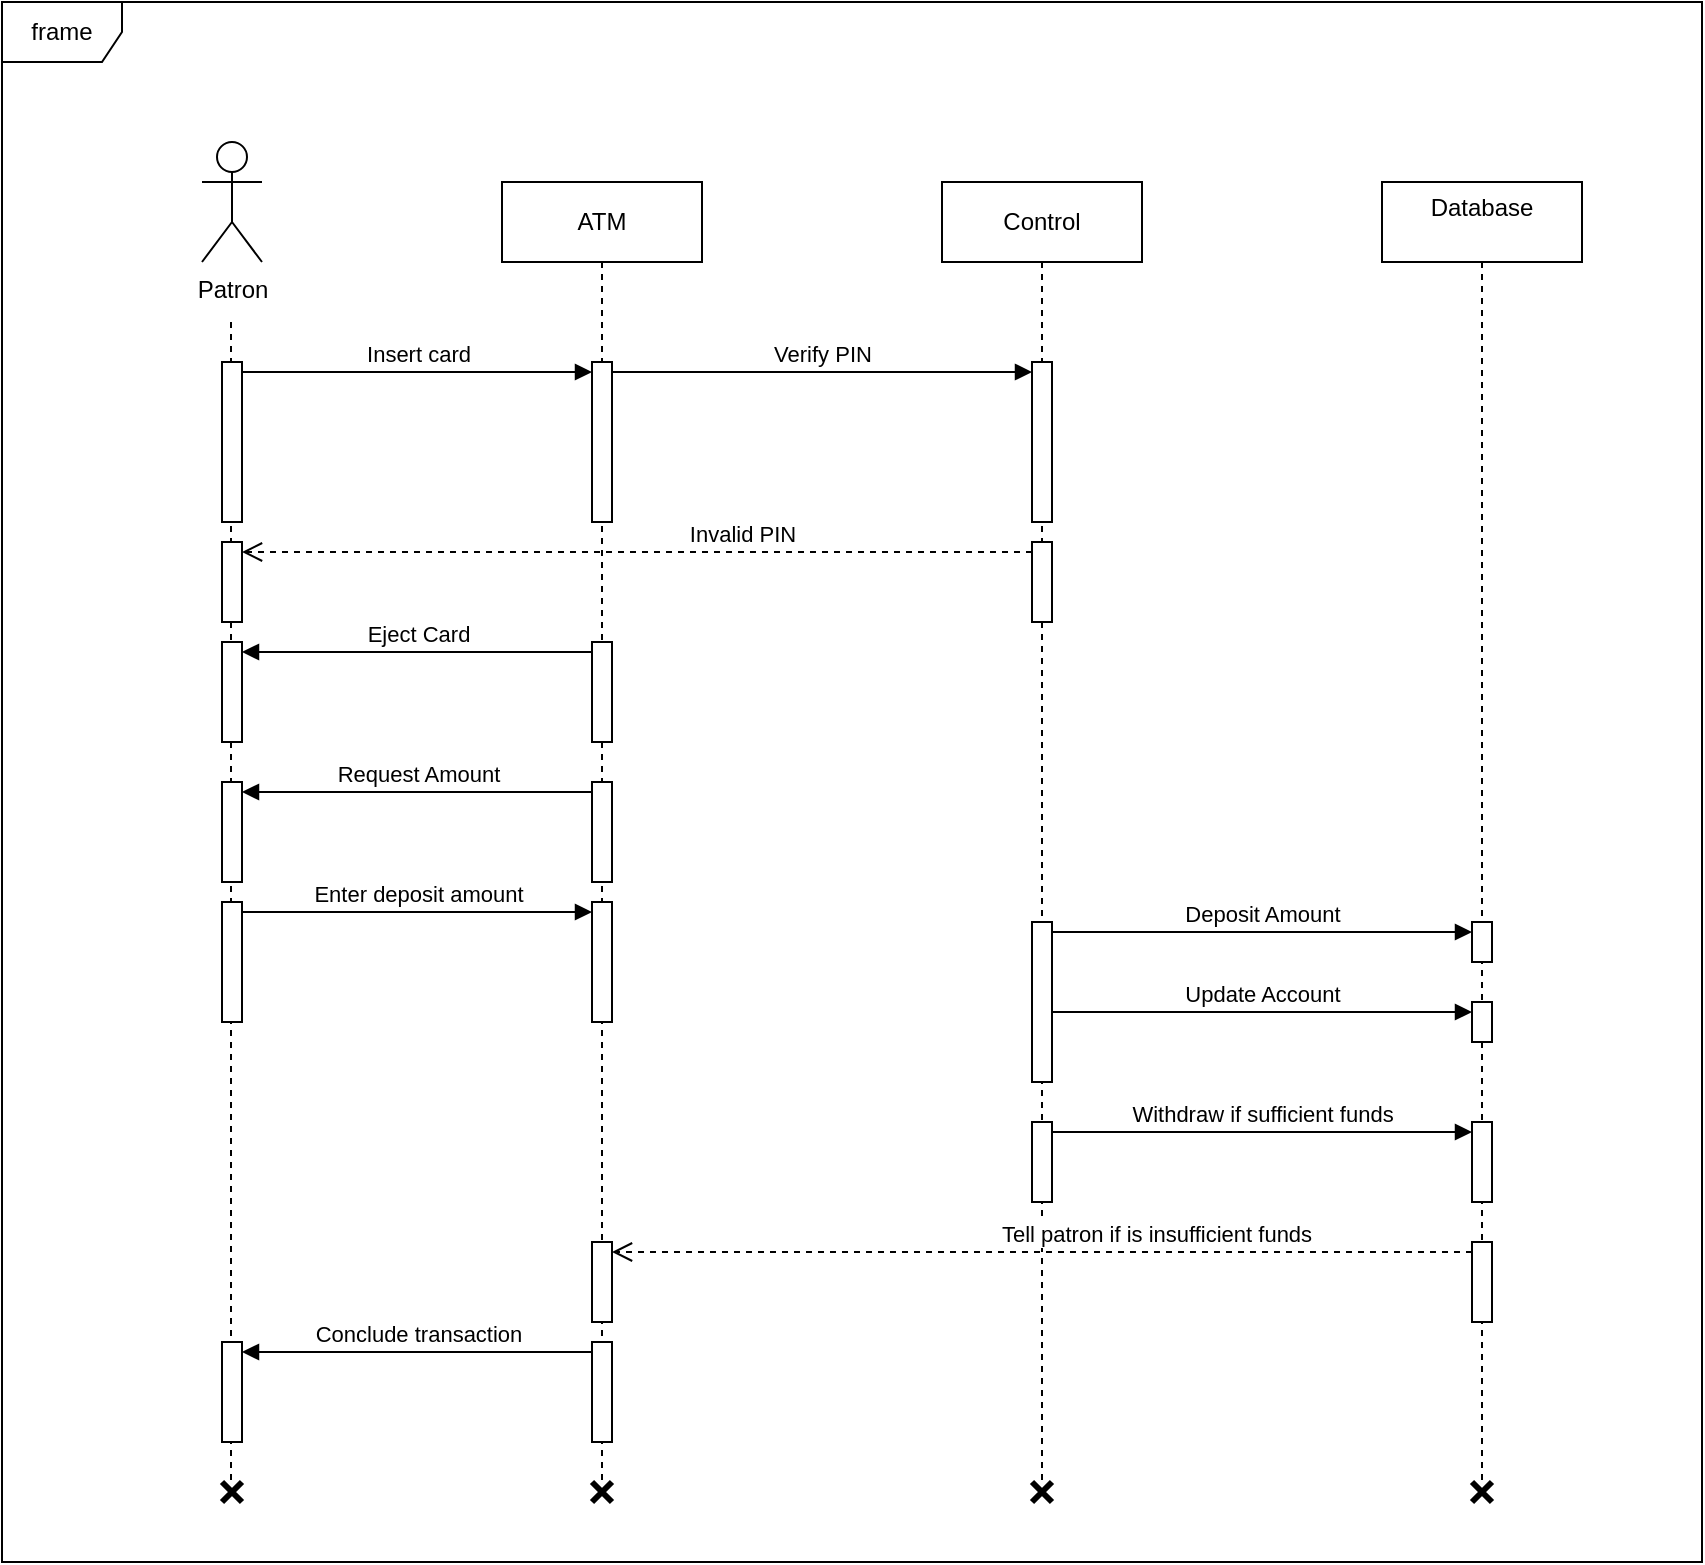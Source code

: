 <mxfile version="23.1.1" type="github">
  <diagram name="Page-1" id="Gedo5JK9T8Tviz1ioOq9">
    <mxGraphModel dx="1195" dy="627" grid="1" gridSize="10" guides="1" tooltips="1" connect="1" arrows="1" fold="1" page="1" pageScale="1" pageWidth="850" pageHeight="1100" background="#FFFFFF" math="0" shadow="0">
      <root>
        <mxCell id="0" />
        <mxCell id="1" parent="0" />
        <mxCell id="LvzJvShQ3kX81v04DlLj-7" style="edgeStyle=orthogonalEdgeStyle;rounded=0;orthogonalLoop=1;jettySize=auto;html=1;dashed=1;endArrow=none;endFill=0;" edge="1" parent="1">
          <mxGeometry relative="1" as="geometry">
            <mxPoint x="114.5" y="740" as="targetPoint" />
            <mxPoint x="114.5" y="160" as="sourcePoint" />
          </mxGeometry>
        </mxCell>
        <mxCell id="LvzJvShQ3kX81v04DlLj-1" value="Patron" style="shape=umlActor;verticalLabelPosition=bottom;verticalAlign=top;html=1;" vertex="1" parent="1">
          <mxGeometry x="100" y="70" width="30" height="60" as="geometry" />
        </mxCell>
        <mxCell id="LvzJvShQ3kX81v04DlLj-9" value="ATM" style="shape=umlLifeline;perimeter=lifelinePerimeter;whiteSpace=wrap;html=1;container=1;dropTarget=0;collapsible=0;recursiveResize=0;outlineConnect=0;portConstraint=eastwest;newEdgeStyle={&quot;curved&quot;:0,&quot;rounded&quot;:0};" vertex="1" parent="1">
          <mxGeometry x="250" y="90" width="100" height="650" as="geometry" />
        </mxCell>
        <mxCell id="LvzJvShQ3kX81v04DlLj-21" value="" style="html=1;points=[[0,0,0,0,5],[0,1,0,0,-5],[1,0,0,0,5],[1,1,0,0,-5]];perimeter=orthogonalPerimeter;outlineConnect=0;targetShapes=umlLifeline;portConstraint=eastwest;newEdgeStyle={&quot;curved&quot;:0,&quot;rounded&quot;:0};" vertex="1" parent="LvzJvShQ3kX81v04DlLj-9">
          <mxGeometry x="45" y="230" width="10" height="50" as="geometry" />
        </mxCell>
        <mxCell id="LvzJvShQ3kX81v04DlLj-10" value="Control" style="shape=umlLifeline;perimeter=lifelinePerimeter;whiteSpace=wrap;html=1;container=1;dropTarget=0;collapsible=0;recursiveResize=0;outlineConnect=0;portConstraint=eastwest;newEdgeStyle={&quot;curved&quot;:0,&quot;rounded&quot;:0};" vertex="1" parent="1">
          <mxGeometry x="470" y="90" width="100" height="650" as="geometry" />
        </mxCell>
        <mxCell id="LvzJvShQ3kX81v04DlLj-11" value="&lt;div&gt;Database&lt;/div&gt;&lt;div&gt;&lt;br&gt;&lt;/div&gt;" style="shape=umlLifeline;perimeter=lifelinePerimeter;whiteSpace=wrap;html=1;container=1;dropTarget=0;collapsible=0;recursiveResize=0;outlineConnect=0;portConstraint=eastwest;newEdgeStyle={&quot;curved&quot;:0,&quot;rounded&quot;:0};" vertex="1" parent="1">
          <mxGeometry x="690" y="90" width="100" height="650" as="geometry" />
        </mxCell>
        <mxCell id="LvzJvShQ3kX81v04DlLj-12" value="" style="html=1;points=[[0,0,0,0,5],[0,1,0,0,-5],[1,0,0,0,5],[1,1,0,0,-5]];perimeter=orthogonalPerimeter;outlineConnect=0;targetShapes=umlLifeline;portConstraint=eastwest;newEdgeStyle={&quot;curved&quot;:0,&quot;rounded&quot;:0};" vertex="1" parent="1">
          <mxGeometry x="110" y="180" width="10" height="80" as="geometry" />
        </mxCell>
        <mxCell id="LvzJvShQ3kX81v04DlLj-13" value="frame" style="shape=umlFrame;whiteSpace=wrap;html=1;pointerEvents=0;" vertex="1" parent="1">
          <mxGeometry width="850" height="780" as="geometry" />
        </mxCell>
        <mxCell id="LvzJvShQ3kX81v04DlLj-14" value="" style="html=1;points=[[0,0,0,0,5],[0,1,0,0,-5],[1,0,0,0,5],[1,1,0,0,-5]];perimeter=orthogonalPerimeter;outlineConnect=0;targetShapes=umlLifeline;portConstraint=eastwest;newEdgeStyle={&quot;curved&quot;:0,&quot;rounded&quot;:0};" vertex="1" parent="1">
          <mxGeometry x="295" y="180" width="10" height="80" as="geometry" />
        </mxCell>
        <mxCell id="LvzJvShQ3kX81v04DlLj-15" value="Insert card" style="html=1;verticalAlign=bottom;endArrow=block;curved=0;rounded=0;entryX=0;entryY=0;entryDx=0;entryDy=5;entryPerimeter=0;" edge="1" parent="1" source="LvzJvShQ3kX81v04DlLj-12" target="LvzJvShQ3kX81v04DlLj-14">
          <mxGeometry width="80" relative="1" as="geometry">
            <mxPoint x="120" y="190" as="sourcePoint" />
            <mxPoint x="200" y="190" as="targetPoint" />
          </mxGeometry>
        </mxCell>
        <mxCell id="LvzJvShQ3kX81v04DlLj-16" value="" style="html=1;points=[[0,0,0,0,5],[0,1,0,0,-5],[1,0,0,0,5],[1,1,0,0,-5]];perimeter=orthogonalPerimeter;outlineConnect=0;targetShapes=umlLifeline;portConstraint=eastwest;newEdgeStyle={&quot;curved&quot;:0,&quot;rounded&quot;:0};" vertex="1" parent="1">
          <mxGeometry x="515" y="180" width="10" height="80" as="geometry" />
        </mxCell>
        <mxCell id="LvzJvShQ3kX81v04DlLj-17" value="Verify PIN" style="html=1;verticalAlign=bottom;endArrow=block;curved=0;rounded=0;entryX=0;entryY=0;entryDx=0;entryDy=5;entryPerimeter=0;exitX=1;exitY=0;exitDx=0;exitDy=5;exitPerimeter=0;" edge="1" parent="1" source="LvzJvShQ3kX81v04DlLj-14" target="LvzJvShQ3kX81v04DlLj-16">
          <mxGeometry width="80" relative="1" as="geometry">
            <mxPoint x="320" y="190" as="sourcePoint" />
            <mxPoint x="495" y="190" as="targetPoint" />
          </mxGeometry>
        </mxCell>
        <mxCell id="LvzJvShQ3kX81v04DlLj-18" value="" style="html=1;points=[[0,0,0,0,5],[0,1,0,0,-5],[1,0,0,0,5],[1,1,0,0,-5]];perimeter=orthogonalPerimeter;outlineConnect=0;targetShapes=umlLifeline;portConstraint=eastwest;newEdgeStyle={&quot;curved&quot;:0,&quot;rounded&quot;:0};" vertex="1" parent="1">
          <mxGeometry x="515" y="270" width="10" height="40" as="geometry" />
        </mxCell>
        <mxCell id="LvzJvShQ3kX81v04DlLj-19" value="" style="html=1;points=[[0,0,0,0,5],[0,1,0,0,-5],[1,0,0,0,5],[1,1,0,0,-5]];perimeter=orthogonalPerimeter;outlineConnect=0;targetShapes=umlLifeline;portConstraint=eastwest;newEdgeStyle={&quot;curved&quot;:0,&quot;rounded&quot;:0};" vertex="1" parent="1">
          <mxGeometry x="110" y="270" width="10" height="40" as="geometry" />
        </mxCell>
        <mxCell id="LvzJvShQ3kX81v04DlLj-20" value="Invalid PIN" style="html=1;verticalAlign=bottom;endArrow=open;dashed=1;endSize=8;curved=0;rounded=0;exitX=0;exitY=0;exitDx=0;exitDy=5;exitPerimeter=0;entryX=1;entryY=0;entryDx=0;entryDy=5;entryPerimeter=0;" edge="1" parent="1" source="LvzJvShQ3kX81v04DlLj-18" target="LvzJvShQ3kX81v04DlLj-19">
          <mxGeometry x="-0.266" relative="1" as="geometry">
            <mxPoint x="480" y="280" as="sourcePoint" />
            <mxPoint x="400" y="280" as="targetPoint" />
            <mxPoint as="offset" />
          </mxGeometry>
        </mxCell>
        <mxCell id="LvzJvShQ3kX81v04DlLj-22" value="" style="html=1;points=[[0,0,0,0,5],[0,1,0,0,-5],[1,0,0,0,5],[1,1,0,0,-5]];perimeter=orthogonalPerimeter;outlineConnect=0;targetShapes=umlLifeline;portConstraint=eastwest;newEdgeStyle={&quot;curved&quot;:0,&quot;rounded&quot;:0};" vertex="1" parent="1">
          <mxGeometry x="110" y="320" width="10" height="50" as="geometry" />
        </mxCell>
        <mxCell id="LvzJvShQ3kX81v04DlLj-24" value="Eject Card" style="html=1;verticalAlign=bottom;endArrow=block;curved=0;rounded=0;exitX=0;exitY=0;exitDx=0;exitDy=5;exitPerimeter=0;entryX=1;entryY=0;entryDx=0;entryDy=5;entryPerimeter=0;" edge="1" parent="1" source="LvzJvShQ3kX81v04DlLj-21" target="LvzJvShQ3kX81v04DlLj-22">
          <mxGeometry width="80" relative="1" as="geometry">
            <mxPoint x="170" y="344.5" as="sourcePoint" />
            <mxPoint x="250" y="344.5" as="targetPoint" />
          </mxGeometry>
        </mxCell>
        <mxCell id="LvzJvShQ3kX81v04DlLj-25" value="" style="html=1;points=[[0,0,0,0,5],[0,1,0,0,-5],[1,0,0,0,5],[1,1,0,0,-5]];perimeter=orthogonalPerimeter;outlineConnect=0;targetShapes=umlLifeline;portConstraint=eastwest;newEdgeStyle={&quot;curved&quot;:0,&quot;rounded&quot;:0};" vertex="1" parent="1">
          <mxGeometry x="295" y="390" width="10" height="50" as="geometry" />
        </mxCell>
        <mxCell id="LvzJvShQ3kX81v04DlLj-26" value="" style="html=1;points=[[0,0,0,0,5],[0,1,0,0,-5],[1,0,0,0,5],[1,1,0,0,-5]];perimeter=orthogonalPerimeter;outlineConnect=0;targetShapes=umlLifeline;portConstraint=eastwest;newEdgeStyle={&quot;curved&quot;:0,&quot;rounded&quot;:0};" vertex="1" parent="1">
          <mxGeometry x="110" y="390" width="10" height="50" as="geometry" />
        </mxCell>
        <mxCell id="LvzJvShQ3kX81v04DlLj-27" value="Request Amount" style="html=1;verticalAlign=bottom;endArrow=block;curved=0;rounded=0;exitX=0;exitY=0;exitDx=0;exitDy=5;exitPerimeter=0;entryX=1;entryY=0;entryDx=0;entryDy=5;entryPerimeter=0;" edge="1" parent="1" source="LvzJvShQ3kX81v04DlLj-25" target="LvzJvShQ3kX81v04DlLj-26">
          <mxGeometry width="80" relative="1" as="geometry">
            <mxPoint x="170" y="414.5" as="sourcePoint" />
            <mxPoint x="250" y="414.5" as="targetPoint" />
          </mxGeometry>
        </mxCell>
        <mxCell id="LvzJvShQ3kX81v04DlLj-28" value="" style="html=1;points=[[0,0,0,0,5],[0,1,0,0,-5],[1,0,0,0,5],[1,1,0,0,-5]];perimeter=orthogonalPerimeter;outlineConnect=0;targetShapes=umlLifeline;portConstraint=eastwest;newEdgeStyle={&quot;curved&quot;:0,&quot;rounded&quot;:0};" vertex="1" parent="1">
          <mxGeometry x="110" y="450" width="10" height="60" as="geometry" />
        </mxCell>
        <mxCell id="LvzJvShQ3kX81v04DlLj-29" value="" style="html=1;points=[[0,0,0,0,5],[0,1,0,0,-5],[1,0,0,0,5],[1,1,0,0,-5]];perimeter=orthogonalPerimeter;outlineConnect=0;targetShapes=umlLifeline;portConstraint=eastwest;newEdgeStyle={&quot;curved&quot;:0,&quot;rounded&quot;:0};" vertex="1" parent="1">
          <mxGeometry x="295" y="450" width="10" height="60" as="geometry" />
        </mxCell>
        <mxCell id="LvzJvShQ3kX81v04DlLj-30" value="Enter deposit amount" style="html=1;verticalAlign=bottom;endArrow=block;curved=0;rounded=0;entryX=0;entryY=0;entryDx=0;entryDy=5;entryPerimeter=0;" edge="1" parent="1" source="LvzJvShQ3kX81v04DlLj-28" target="LvzJvShQ3kX81v04DlLj-29">
          <mxGeometry width="80" relative="1" as="geometry">
            <mxPoint x="120" y="460" as="sourcePoint" />
            <mxPoint x="200" y="460" as="targetPoint" />
          </mxGeometry>
        </mxCell>
        <mxCell id="LvzJvShQ3kX81v04DlLj-31" value="" style="html=1;points=[[0,0,0,0,5],[0,1,0,0,-5],[1,0,0,0,5],[1,1,0,0,-5]];perimeter=orthogonalPerimeter;outlineConnect=0;targetShapes=umlLifeline;portConstraint=eastwest;newEdgeStyle={&quot;curved&quot;:0,&quot;rounded&quot;:0};" vertex="1" parent="1">
          <mxGeometry x="515" y="460" width="10" height="80" as="geometry" />
        </mxCell>
        <mxCell id="LvzJvShQ3kX81v04DlLj-32" value="" style="html=1;points=[[0,0,0,0,5],[0,1,0,0,-5],[1,0,0,0,5],[1,1,0,0,-5]];perimeter=orthogonalPerimeter;outlineConnect=0;targetShapes=umlLifeline;portConstraint=eastwest;newEdgeStyle={&quot;curved&quot;:0,&quot;rounded&quot;:0};" vertex="1" parent="1">
          <mxGeometry x="735" y="460" width="10" height="20" as="geometry" />
        </mxCell>
        <mxCell id="LvzJvShQ3kX81v04DlLj-33" value="Deposit Amount" style="html=1;verticalAlign=bottom;endArrow=block;curved=0;rounded=0;entryX=0;entryY=0;entryDx=0;entryDy=5;entryPerimeter=0;exitX=1;exitY=0;exitDx=0;exitDy=5;exitPerimeter=0;" edge="1" parent="1" source="LvzJvShQ3kX81v04DlLj-31" target="LvzJvShQ3kX81v04DlLj-32">
          <mxGeometry width="80" relative="1" as="geometry">
            <mxPoint x="540" y="470" as="sourcePoint" />
            <mxPoint x="715" y="470" as="targetPoint" />
          </mxGeometry>
        </mxCell>
        <mxCell id="LvzJvShQ3kX81v04DlLj-34" value="" style="html=1;points=[[0,0,0,0,5],[0,1,0,0,-5],[1,0,0,0,5],[1,1,0,0,-5]];perimeter=orthogonalPerimeter;outlineConnect=0;targetShapes=umlLifeline;portConstraint=eastwest;newEdgeStyle={&quot;curved&quot;:0,&quot;rounded&quot;:0};" vertex="1" parent="1">
          <mxGeometry x="735" y="500" width="10" height="20" as="geometry" />
        </mxCell>
        <mxCell id="LvzJvShQ3kX81v04DlLj-35" value="Update Account" style="html=1;verticalAlign=bottom;endArrow=block;curved=0;rounded=0;entryX=0;entryY=0;entryDx=0;entryDy=5;entryPerimeter=0;exitX=1;exitY=0;exitDx=0;exitDy=5;exitPerimeter=0;" edge="1" parent="1" target="LvzJvShQ3kX81v04DlLj-34">
          <mxGeometry width="80" relative="1" as="geometry">
            <mxPoint x="525" y="505" as="sourcePoint" />
            <mxPoint x="715" y="510" as="targetPoint" />
          </mxGeometry>
        </mxCell>
        <mxCell id="LvzJvShQ3kX81v04DlLj-36" value="" style="html=1;points=[[0,0,0,0,5],[0,1,0,0,-5],[1,0,0,0,5],[1,1,0,0,-5]];perimeter=orthogonalPerimeter;outlineConnect=0;targetShapes=umlLifeline;portConstraint=eastwest;newEdgeStyle={&quot;curved&quot;:0,&quot;rounded&quot;:0};" vertex="1" parent="1">
          <mxGeometry x="515" y="560" width="10" height="40" as="geometry" />
        </mxCell>
        <mxCell id="LvzJvShQ3kX81v04DlLj-37" value="" style="html=1;points=[[0,0,0,0,5],[0,1,0,0,-5],[1,0,0,0,5],[1,1,0,0,-5]];perimeter=orthogonalPerimeter;outlineConnect=0;targetShapes=umlLifeline;portConstraint=eastwest;newEdgeStyle={&quot;curved&quot;:0,&quot;rounded&quot;:0};" vertex="1" parent="1">
          <mxGeometry x="735" y="560" width="10" height="40" as="geometry" />
        </mxCell>
        <mxCell id="LvzJvShQ3kX81v04DlLj-38" value="Withdraw if sufficient funds" style="html=1;verticalAlign=bottom;endArrow=block;curved=0;rounded=0;entryX=0;entryY=0;entryDx=0;entryDy=5;entryPerimeter=0;" edge="1" parent="1" source="LvzJvShQ3kX81v04DlLj-36" target="LvzJvShQ3kX81v04DlLj-37">
          <mxGeometry width="80" relative="1" as="geometry">
            <mxPoint x="525" y="570" as="sourcePoint" />
            <mxPoint x="605" y="570" as="targetPoint" />
          </mxGeometry>
        </mxCell>
        <mxCell id="LvzJvShQ3kX81v04DlLj-39" value="" style="html=1;points=[[0,0,0,0,5],[0,1,0,0,-5],[1,0,0,0,5],[1,1,0,0,-5]];perimeter=orthogonalPerimeter;outlineConnect=0;targetShapes=umlLifeline;portConstraint=eastwest;newEdgeStyle={&quot;curved&quot;:0,&quot;rounded&quot;:0};" vertex="1" parent="1">
          <mxGeometry x="735" y="620" width="10" height="40" as="geometry" />
        </mxCell>
        <mxCell id="LvzJvShQ3kX81v04DlLj-40" value="" style="html=1;points=[[0,0,0,0,5],[0,1,0,0,-5],[1,0,0,0,5],[1,1,0,0,-5]];perimeter=orthogonalPerimeter;outlineConnect=0;targetShapes=umlLifeline;portConstraint=eastwest;newEdgeStyle={&quot;curved&quot;:0,&quot;rounded&quot;:0};" vertex="1" parent="1">
          <mxGeometry x="295" y="620" width="10" height="40" as="geometry" />
        </mxCell>
        <mxCell id="LvzJvShQ3kX81v04DlLj-41" value="Tell patron if is insufficient funds" style="html=1;verticalAlign=bottom;endArrow=open;dashed=1;endSize=8;curved=0;rounded=0;exitX=0;exitY=0;exitDx=0;exitDy=5;exitPerimeter=0;entryX=1;entryY=0;entryDx=0;entryDy=5;entryPerimeter=0;" edge="1" parent="1" source="LvzJvShQ3kX81v04DlLj-39" target="LvzJvShQ3kX81v04DlLj-40">
          <mxGeometry x="-0.266" relative="1" as="geometry">
            <mxPoint x="700" y="630" as="sourcePoint" />
            <mxPoint x="620" y="630" as="targetPoint" />
            <mxPoint as="offset" />
          </mxGeometry>
        </mxCell>
        <mxCell id="LvzJvShQ3kX81v04DlLj-42" value="" style="html=1;points=[[0,0,0,0,5],[0,1,0,0,-5],[1,0,0,0,5],[1,1,0,0,-5]];perimeter=orthogonalPerimeter;outlineConnect=0;targetShapes=umlLifeline;portConstraint=eastwest;newEdgeStyle={&quot;curved&quot;:0,&quot;rounded&quot;:0};" vertex="1" parent="1">
          <mxGeometry x="295" y="670" width="10" height="50" as="geometry" />
        </mxCell>
        <mxCell id="LvzJvShQ3kX81v04DlLj-43" value="" style="html=1;points=[[0,0,0,0,5],[0,1,0,0,-5],[1,0,0,0,5],[1,1,0,0,-5]];perimeter=orthogonalPerimeter;outlineConnect=0;targetShapes=umlLifeline;portConstraint=eastwest;newEdgeStyle={&quot;curved&quot;:0,&quot;rounded&quot;:0};" vertex="1" parent="1">
          <mxGeometry x="110" y="670" width="10" height="50" as="geometry" />
        </mxCell>
        <mxCell id="LvzJvShQ3kX81v04DlLj-44" value="Conclude transaction" style="html=1;verticalAlign=bottom;endArrow=block;curved=0;rounded=0;exitX=0;exitY=0;exitDx=0;exitDy=5;exitPerimeter=0;entryX=1;entryY=0;entryDx=0;entryDy=5;entryPerimeter=0;" edge="1" parent="1" source="LvzJvShQ3kX81v04DlLj-42" target="LvzJvShQ3kX81v04DlLj-43">
          <mxGeometry width="80" relative="1" as="geometry">
            <mxPoint x="170" y="694.5" as="sourcePoint" />
            <mxPoint x="250" y="694.5" as="targetPoint" />
          </mxGeometry>
        </mxCell>
        <mxCell id="LvzJvShQ3kX81v04DlLj-45" value="" style="shape=umlDestroy;whiteSpace=wrap;html=1;strokeWidth=3;targetShapes=umlLifeline;" vertex="1" parent="1">
          <mxGeometry x="110" y="740" width="10" height="10" as="geometry" />
        </mxCell>
        <mxCell id="LvzJvShQ3kX81v04DlLj-47" value="" style="shape=umlDestroy;whiteSpace=wrap;html=1;strokeWidth=3;targetShapes=umlLifeline;" vertex="1" parent="1">
          <mxGeometry x="295" y="740" width="10" height="10" as="geometry" />
        </mxCell>
        <mxCell id="LvzJvShQ3kX81v04DlLj-48" value="" style="shape=umlDestroy;whiteSpace=wrap;html=1;strokeWidth=3;targetShapes=umlLifeline;" vertex="1" parent="1">
          <mxGeometry x="515" y="740" width="10" height="10" as="geometry" />
        </mxCell>
        <mxCell id="LvzJvShQ3kX81v04DlLj-49" value="" style="shape=umlDestroy;whiteSpace=wrap;html=1;strokeWidth=3;targetShapes=umlLifeline;" vertex="1" parent="1">
          <mxGeometry x="735" y="740" width="10" height="10" as="geometry" />
        </mxCell>
      </root>
    </mxGraphModel>
  </diagram>
</mxfile>
